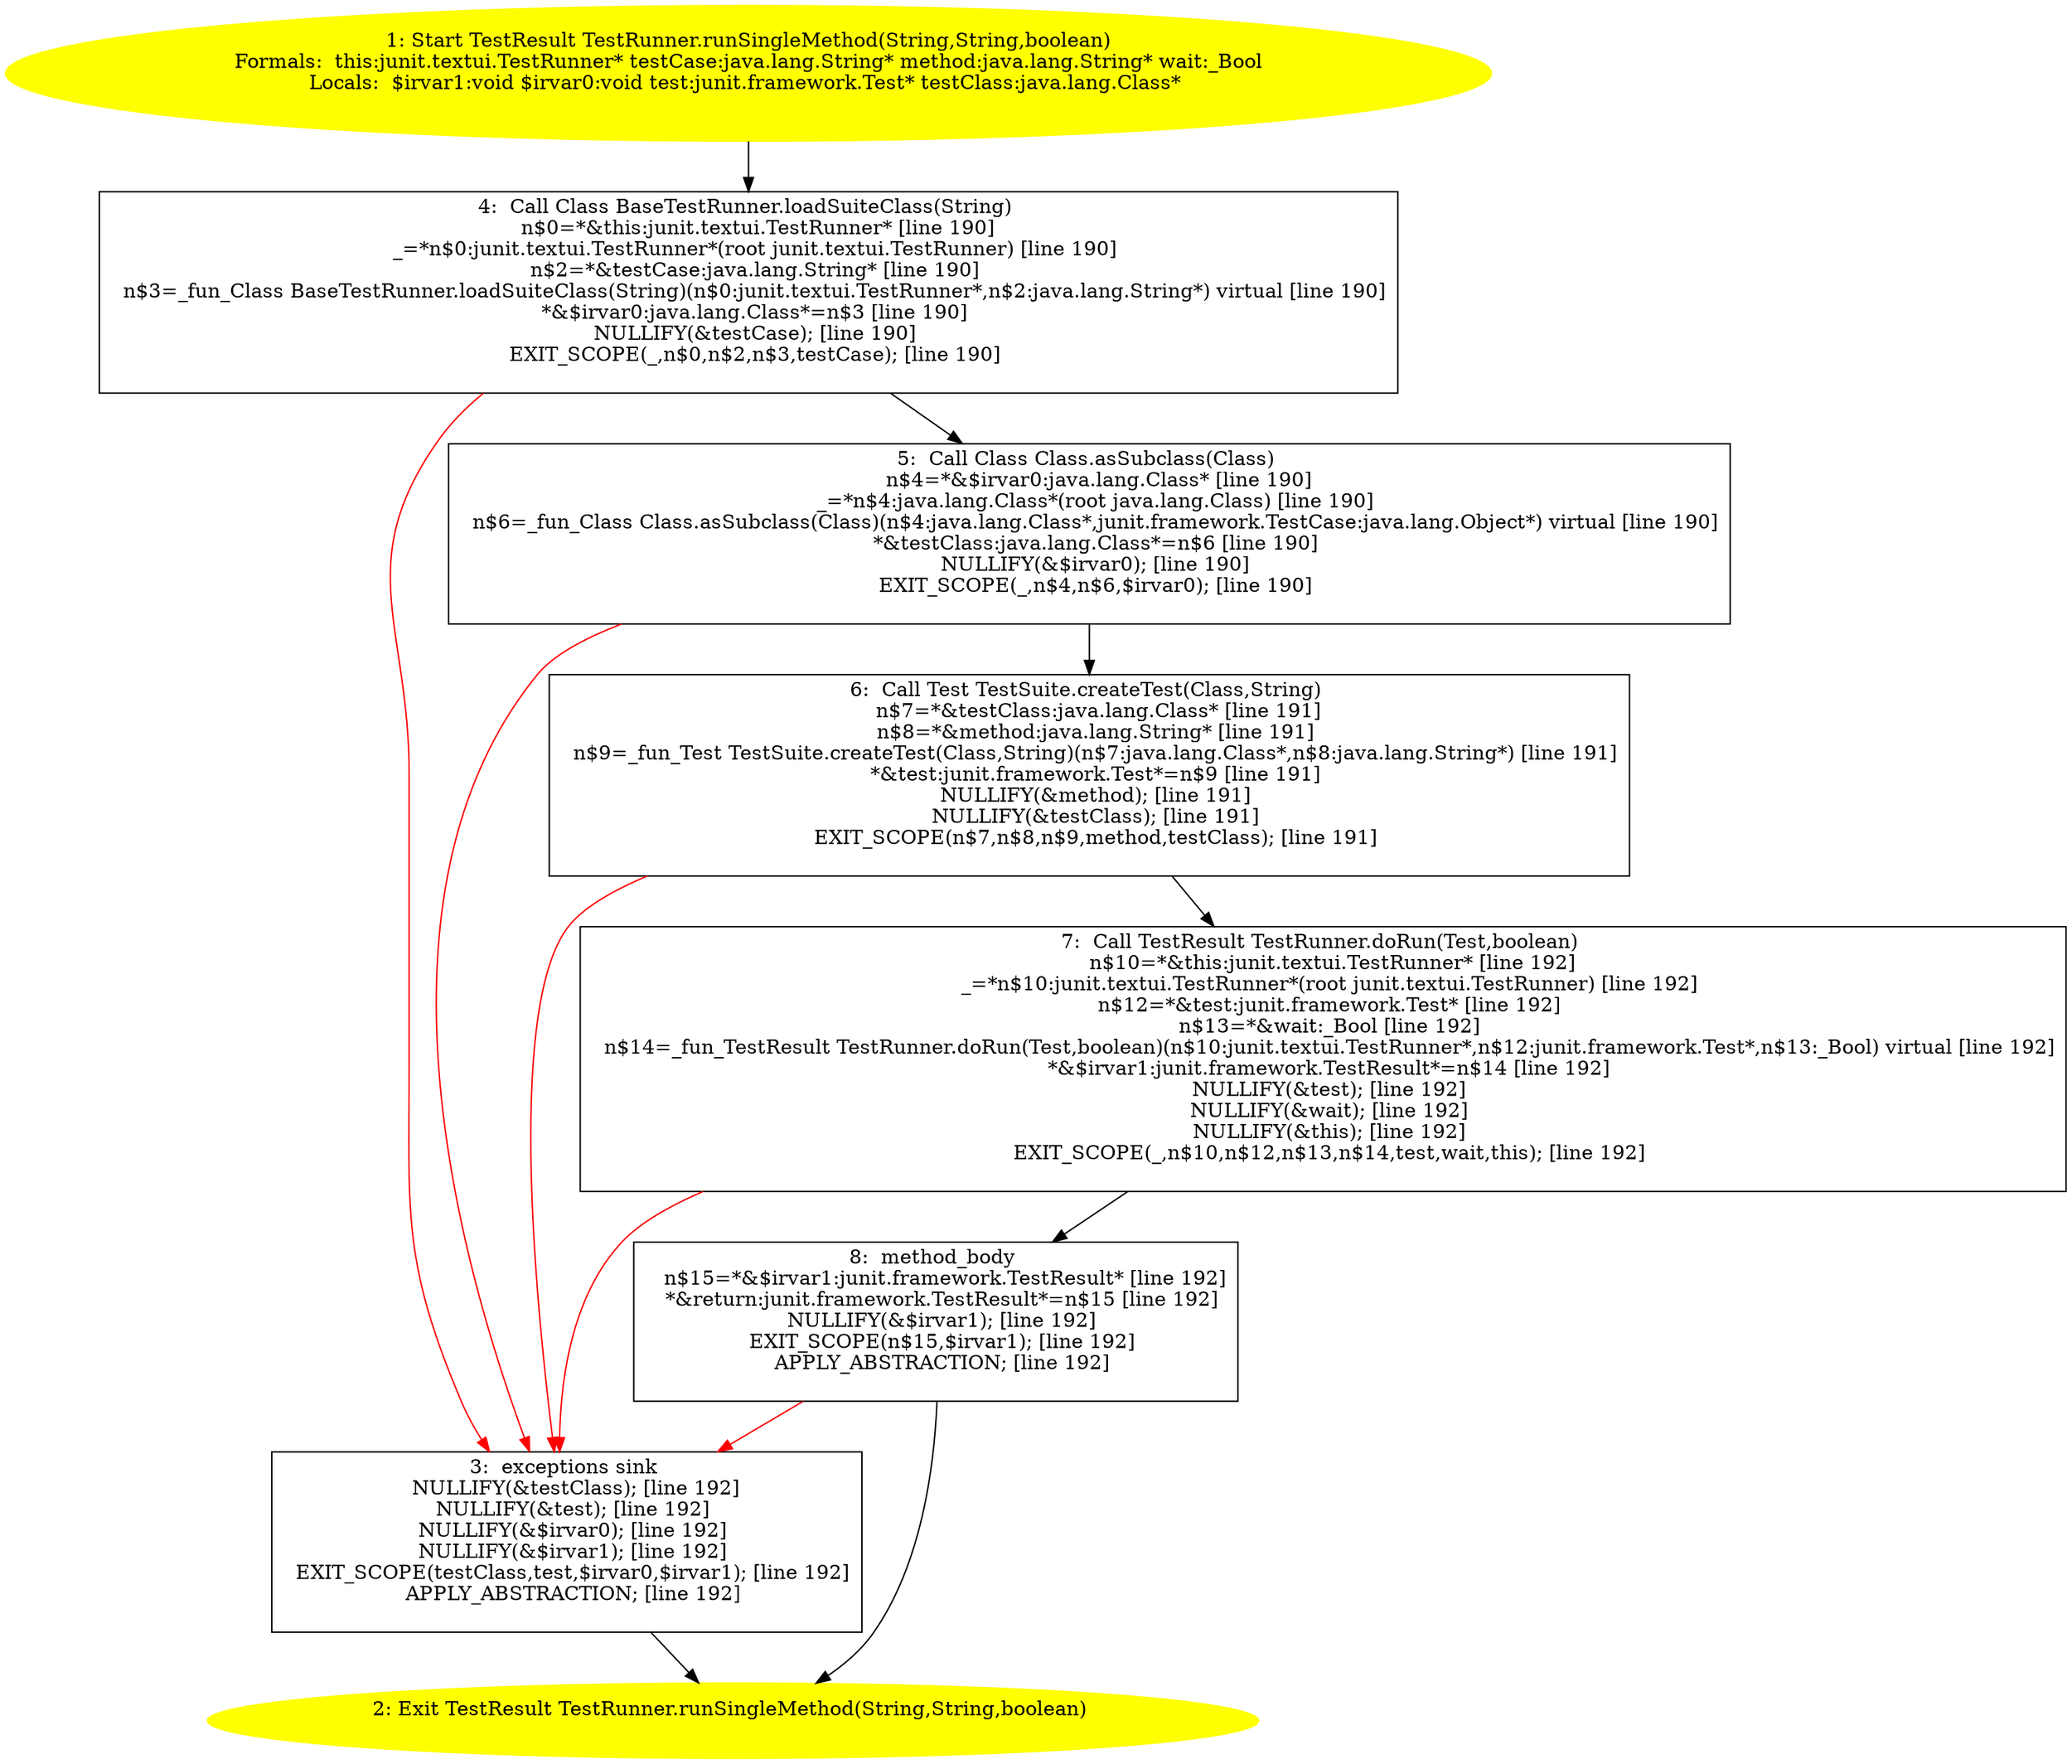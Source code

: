 /* @generated */
digraph cfg {
"junit.textui.TestRunner.runSingleMethod(java.lang.String,java.lang.String,boolean):junit.framework.T.2baa405c27885f25ba6f3b365098a731_1" [label="1: Start TestResult TestRunner.runSingleMethod(String,String,boolean)\nFormals:  this:junit.textui.TestRunner* testCase:java.lang.String* method:java.lang.String* wait:_Bool\nLocals:  $irvar1:void $irvar0:void test:junit.framework.Test* testClass:java.lang.Class* \n  " color=yellow style=filled]
	

	 "junit.textui.TestRunner.runSingleMethod(java.lang.String,java.lang.String,boolean):junit.framework.T.2baa405c27885f25ba6f3b365098a731_1" -> "junit.textui.TestRunner.runSingleMethod(java.lang.String,java.lang.String,boolean):junit.framework.T.2baa405c27885f25ba6f3b365098a731_4" ;
"junit.textui.TestRunner.runSingleMethod(java.lang.String,java.lang.String,boolean):junit.framework.T.2baa405c27885f25ba6f3b365098a731_2" [label="2: Exit TestResult TestRunner.runSingleMethod(String,String,boolean) \n  " color=yellow style=filled]
	

"junit.textui.TestRunner.runSingleMethod(java.lang.String,java.lang.String,boolean):junit.framework.T.2baa405c27885f25ba6f3b365098a731_3" [label="3:  exceptions sink \n   NULLIFY(&testClass); [line 192]\n  NULLIFY(&test); [line 192]\n  NULLIFY(&$irvar0); [line 192]\n  NULLIFY(&$irvar1); [line 192]\n  EXIT_SCOPE(testClass,test,$irvar0,$irvar1); [line 192]\n  APPLY_ABSTRACTION; [line 192]\n " shape="box"]
	

	 "junit.textui.TestRunner.runSingleMethod(java.lang.String,java.lang.String,boolean):junit.framework.T.2baa405c27885f25ba6f3b365098a731_3" -> "junit.textui.TestRunner.runSingleMethod(java.lang.String,java.lang.String,boolean):junit.framework.T.2baa405c27885f25ba6f3b365098a731_2" ;
"junit.textui.TestRunner.runSingleMethod(java.lang.String,java.lang.String,boolean):junit.framework.T.2baa405c27885f25ba6f3b365098a731_4" [label="4:  Call Class BaseTestRunner.loadSuiteClass(String) \n   n$0=*&this:junit.textui.TestRunner* [line 190]\n  _=*n$0:junit.textui.TestRunner*(root junit.textui.TestRunner) [line 190]\n  n$2=*&testCase:java.lang.String* [line 190]\n  n$3=_fun_Class BaseTestRunner.loadSuiteClass(String)(n$0:junit.textui.TestRunner*,n$2:java.lang.String*) virtual [line 190]\n  *&$irvar0:java.lang.Class*=n$3 [line 190]\n  NULLIFY(&testCase); [line 190]\n  EXIT_SCOPE(_,n$0,n$2,n$3,testCase); [line 190]\n " shape="box"]
	

	 "junit.textui.TestRunner.runSingleMethod(java.lang.String,java.lang.String,boolean):junit.framework.T.2baa405c27885f25ba6f3b365098a731_4" -> "junit.textui.TestRunner.runSingleMethod(java.lang.String,java.lang.String,boolean):junit.framework.T.2baa405c27885f25ba6f3b365098a731_5" ;
	 "junit.textui.TestRunner.runSingleMethod(java.lang.String,java.lang.String,boolean):junit.framework.T.2baa405c27885f25ba6f3b365098a731_4" -> "junit.textui.TestRunner.runSingleMethod(java.lang.String,java.lang.String,boolean):junit.framework.T.2baa405c27885f25ba6f3b365098a731_3" [color="red" ];
"junit.textui.TestRunner.runSingleMethod(java.lang.String,java.lang.String,boolean):junit.framework.T.2baa405c27885f25ba6f3b365098a731_5" [label="5:  Call Class Class.asSubclass(Class) \n   n$4=*&$irvar0:java.lang.Class* [line 190]\n  _=*n$4:java.lang.Class*(root java.lang.Class) [line 190]\n  n$6=_fun_Class Class.asSubclass(Class)(n$4:java.lang.Class*,junit.framework.TestCase:java.lang.Object*) virtual [line 190]\n  *&testClass:java.lang.Class*=n$6 [line 190]\n  NULLIFY(&$irvar0); [line 190]\n  EXIT_SCOPE(_,n$4,n$6,$irvar0); [line 190]\n " shape="box"]
	

	 "junit.textui.TestRunner.runSingleMethod(java.lang.String,java.lang.String,boolean):junit.framework.T.2baa405c27885f25ba6f3b365098a731_5" -> "junit.textui.TestRunner.runSingleMethod(java.lang.String,java.lang.String,boolean):junit.framework.T.2baa405c27885f25ba6f3b365098a731_6" ;
	 "junit.textui.TestRunner.runSingleMethod(java.lang.String,java.lang.String,boolean):junit.framework.T.2baa405c27885f25ba6f3b365098a731_5" -> "junit.textui.TestRunner.runSingleMethod(java.lang.String,java.lang.String,boolean):junit.framework.T.2baa405c27885f25ba6f3b365098a731_3" [color="red" ];
"junit.textui.TestRunner.runSingleMethod(java.lang.String,java.lang.String,boolean):junit.framework.T.2baa405c27885f25ba6f3b365098a731_6" [label="6:  Call Test TestSuite.createTest(Class,String) \n   n$7=*&testClass:java.lang.Class* [line 191]\n  n$8=*&method:java.lang.String* [line 191]\n  n$9=_fun_Test TestSuite.createTest(Class,String)(n$7:java.lang.Class*,n$8:java.lang.String*) [line 191]\n  *&test:junit.framework.Test*=n$9 [line 191]\n  NULLIFY(&method); [line 191]\n  NULLIFY(&testClass); [line 191]\n  EXIT_SCOPE(n$7,n$8,n$9,method,testClass); [line 191]\n " shape="box"]
	

	 "junit.textui.TestRunner.runSingleMethod(java.lang.String,java.lang.String,boolean):junit.framework.T.2baa405c27885f25ba6f3b365098a731_6" -> "junit.textui.TestRunner.runSingleMethod(java.lang.String,java.lang.String,boolean):junit.framework.T.2baa405c27885f25ba6f3b365098a731_7" ;
	 "junit.textui.TestRunner.runSingleMethod(java.lang.String,java.lang.String,boolean):junit.framework.T.2baa405c27885f25ba6f3b365098a731_6" -> "junit.textui.TestRunner.runSingleMethod(java.lang.String,java.lang.String,boolean):junit.framework.T.2baa405c27885f25ba6f3b365098a731_3" [color="red" ];
"junit.textui.TestRunner.runSingleMethod(java.lang.String,java.lang.String,boolean):junit.framework.T.2baa405c27885f25ba6f3b365098a731_7" [label="7:  Call TestResult TestRunner.doRun(Test,boolean) \n   n$10=*&this:junit.textui.TestRunner* [line 192]\n  _=*n$10:junit.textui.TestRunner*(root junit.textui.TestRunner) [line 192]\n  n$12=*&test:junit.framework.Test* [line 192]\n  n$13=*&wait:_Bool [line 192]\n  n$14=_fun_TestResult TestRunner.doRun(Test,boolean)(n$10:junit.textui.TestRunner*,n$12:junit.framework.Test*,n$13:_Bool) virtual [line 192]\n  *&$irvar1:junit.framework.TestResult*=n$14 [line 192]\n  NULLIFY(&test); [line 192]\n  NULLIFY(&wait); [line 192]\n  NULLIFY(&this); [line 192]\n  EXIT_SCOPE(_,n$10,n$12,n$13,n$14,test,wait,this); [line 192]\n " shape="box"]
	

	 "junit.textui.TestRunner.runSingleMethod(java.lang.String,java.lang.String,boolean):junit.framework.T.2baa405c27885f25ba6f3b365098a731_7" -> "junit.textui.TestRunner.runSingleMethod(java.lang.String,java.lang.String,boolean):junit.framework.T.2baa405c27885f25ba6f3b365098a731_8" ;
	 "junit.textui.TestRunner.runSingleMethod(java.lang.String,java.lang.String,boolean):junit.framework.T.2baa405c27885f25ba6f3b365098a731_7" -> "junit.textui.TestRunner.runSingleMethod(java.lang.String,java.lang.String,boolean):junit.framework.T.2baa405c27885f25ba6f3b365098a731_3" [color="red" ];
"junit.textui.TestRunner.runSingleMethod(java.lang.String,java.lang.String,boolean):junit.framework.T.2baa405c27885f25ba6f3b365098a731_8" [label="8:  method_body \n   n$15=*&$irvar1:junit.framework.TestResult* [line 192]\n  *&return:junit.framework.TestResult*=n$15 [line 192]\n  NULLIFY(&$irvar1); [line 192]\n  EXIT_SCOPE(n$15,$irvar1); [line 192]\n  APPLY_ABSTRACTION; [line 192]\n " shape="box"]
	

	 "junit.textui.TestRunner.runSingleMethod(java.lang.String,java.lang.String,boolean):junit.framework.T.2baa405c27885f25ba6f3b365098a731_8" -> "junit.textui.TestRunner.runSingleMethod(java.lang.String,java.lang.String,boolean):junit.framework.T.2baa405c27885f25ba6f3b365098a731_2" ;
	 "junit.textui.TestRunner.runSingleMethod(java.lang.String,java.lang.String,boolean):junit.framework.T.2baa405c27885f25ba6f3b365098a731_8" -> "junit.textui.TestRunner.runSingleMethod(java.lang.String,java.lang.String,boolean):junit.framework.T.2baa405c27885f25ba6f3b365098a731_3" [color="red" ];
}

